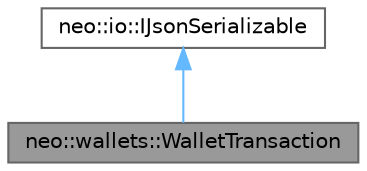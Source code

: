 digraph "neo::wallets::WalletTransaction"
{
 // LATEX_PDF_SIZE
  bgcolor="transparent";
  edge [fontname=Helvetica,fontsize=10,labelfontname=Helvetica,labelfontsize=10];
  node [fontname=Helvetica,fontsize=10,shape=box,height=0.2,width=0.4];
  Node1 [id="Node000001",label="neo::wallets::WalletTransaction",height=0.2,width=0.4,color="gray40", fillcolor="grey60", style="filled", fontcolor="black",tooltip="Represents a wallet transaction."];
  Node2 -> Node1 [id="edge1_Node000001_Node000002",dir="back",color="steelblue1",style="solid",tooltip=" "];
  Node2 [id="Node000002",label="neo::io::IJsonSerializable",height=0.2,width=0.4,color="gray40", fillcolor="white", style="filled",URL="$classneo_1_1io_1_1_i_json_serializable.html",tooltip="Interface for objects that can be serialized/deserialized to/from JSON."];
}
